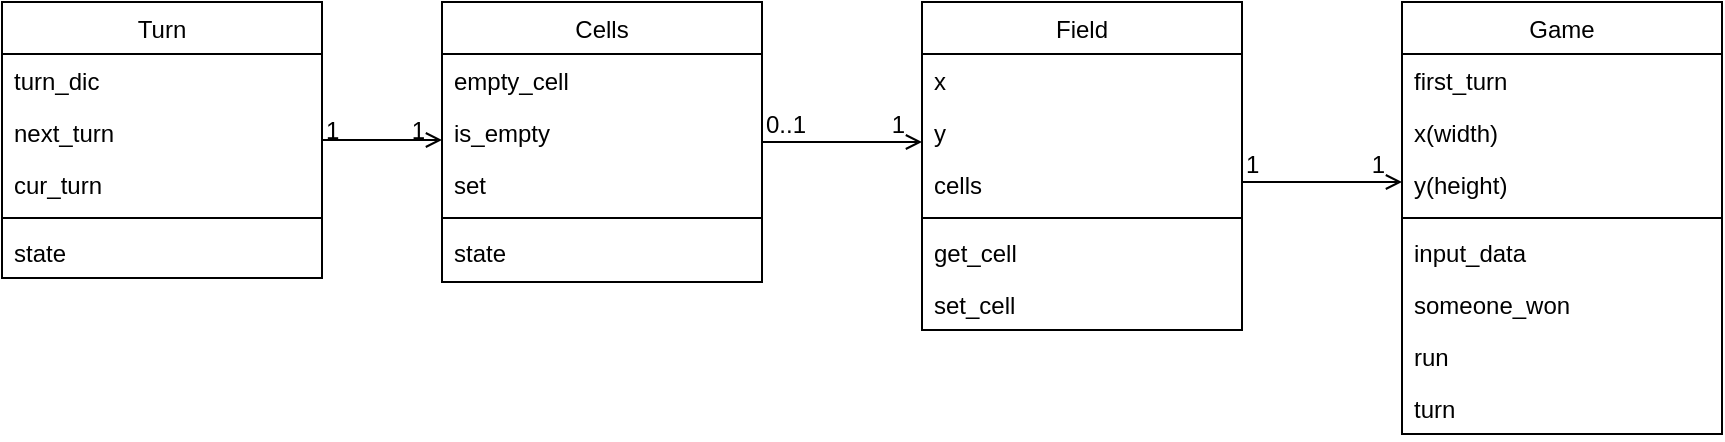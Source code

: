 <mxfile version="13.8.5" type="github">
  <diagram id="C5RBs43oDa-KdzZeNtuy" name="Page-1">
    <mxGraphModel dx="1698" dy="1188" grid="1" gridSize="10" guides="1" tooltips="1" connect="1" arrows="1" fold="1" page="1" pageScale="1" pageWidth="827" pageHeight="1169" math="0" shadow="0">
      <root>
        <mxCell id="WIyWlLk6GJQsqaUBKTNV-0" />
        <mxCell id="WIyWlLk6GJQsqaUBKTNV-1" parent="WIyWlLk6GJQsqaUBKTNV-0" />
        <mxCell id="zkfFHV4jXpPFQw0GAbJ--0" value="Turn" style="swimlane;fontStyle=0;align=center;verticalAlign=top;childLayout=stackLayout;horizontal=1;startSize=26;horizontalStack=0;resizeParent=1;resizeLast=0;collapsible=1;marginBottom=0;rounded=0;shadow=0;strokeWidth=1;" parent="WIyWlLk6GJQsqaUBKTNV-1" vertex="1">
          <mxGeometry x="220" y="120" width="160" height="138" as="geometry">
            <mxRectangle x="230" y="140" width="160" height="26" as="alternateBounds" />
          </mxGeometry>
        </mxCell>
        <mxCell id="zkfFHV4jXpPFQw0GAbJ--1" value="turn_dic" style="text;align=left;verticalAlign=top;spacingLeft=4;spacingRight=4;overflow=hidden;rotatable=0;points=[[0,0.5],[1,0.5]];portConstraint=eastwest;" parent="zkfFHV4jXpPFQw0GAbJ--0" vertex="1">
          <mxGeometry y="26" width="160" height="26" as="geometry" />
        </mxCell>
        <mxCell id="zkfFHV4jXpPFQw0GAbJ--2" value="next_turn" style="text;align=left;verticalAlign=top;spacingLeft=4;spacingRight=4;overflow=hidden;rotatable=0;points=[[0,0.5],[1,0.5]];portConstraint=eastwest;rounded=0;shadow=0;html=0;" parent="zkfFHV4jXpPFQw0GAbJ--0" vertex="1">
          <mxGeometry y="52" width="160" height="26" as="geometry" />
        </mxCell>
        <mxCell id="zkfFHV4jXpPFQw0GAbJ--3" value="cur_turn" style="text;align=left;verticalAlign=top;spacingLeft=4;spacingRight=4;overflow=hidden;rotatable=0;points=[[0,0.5],[1,0.5]];portConstraint=eastwest;rounded=0;shadow=0;html=0;" parent="zkfFHV4jXpPFQw0GAbJ--0" vertex="1">
          <mxGeometry y="78" width="160" height="26" as="geometry" />
        </mxCell>
        <mxCell id="zkfFHV4jXpPFQw0GAbJ--4" value="" style="line;html=1;strokeWidth=1;align=left;verticalAlign=middle;spacingTop=-1;spacingLeft=3;spacingRight=3;rotatable=0;labelPosition=right;points=[];portConstraint=eastwest;" parent="zkfFHV4jXpPFQw0GAbJ--0" vertex="1">
          <mxGeometry y="104" width="160" height="8" as="geometry" />
        </mxCell>
        <mxCell id="zkfFHV4jXpPFQw0GAbJ--5" value="state" style="text;align=left;verticalAlign=top;spacingLeft=4;spacingRight=4;overflow=hidden;rotatable=0;points=[[0,0.5],[1,0.5]];portConstraint=eastwest;" parent="zkfFHV4jXpPFQw0GAbJ--0" vertex="1">
          <mxGeometry y="112" width="160" height="26" as="geometry" />
        </mxCell>
        <mxCell id="zkfFHV4jXpPFQw0GAbJ--17" value="Cells" style="swimlane;fontStyle=0;align=center;verticalAlign=top;childLayout=stackLayout;horizontal=1;startSize=26;horizontalStack=0;resizeParent=1;resizeLast=0;collapsible=1;marginBottom=0;rounded=0;shadow=0;strokeWidth=1;" parent="WIyWlLk6GJQsqaUBKTNV-1" vertex="1">
          <mxGeometry x="440" y="120" width="160" height="140" as="geometry">
            <mxRectangle x="550" y="140" width="160" height="26" as="alternateBounds" />
          </mxGeometry>
        </mxCell>
        <mxCell id="uxFtuvgVOXPFypH4Ojqp-0" value="empty_cell" style="text;align=left;verticalAlign=top;spacingLeft=4;spacingRight=4;overflow=hidden;rotatable=0;points=[[0,0.5],[1,0.5]];portConstraint=eastwest;" vertex="1" parent="zkfFHV4jXpPFQw0GAbJ--17">
          <mxGeometry y="26" width="160" height="26" as="geometry" />
        </mxCell>
        <mxCell id="uxFtuvgVOXPFypH4Ojqp-1" value="is_empty" style="text;align=left;verticalAlign=top;spacingLeft=4;spacingRight=4;overflow=hidden;rotatable=0;points=[[0,0.5],[1,0.5]];portConstraint=eastwest;" vertex="1" parent="zkfFHV4jXpPFQw0GAbJ--17">
          <mxGeometry y="52" width="160" height="26" as="geometry" />
        </mxCell>
        <mxCell id="zkfFHV4jXpPFQw0GAbJ--18" value="set" style="text;align=left;verticalAlign=top;spacingLeft=4;spacingRight=4;overflow=hidden;rotatable=0;points=[[0,0.5],[1,0.5]];portConstraint=eastwest;" parent="zkfFHV4jXpPFQw0GAbJ--17" vertex="1">
          <mxGeometry y="78" width="160" height="26" as="geometry" />
        </mxCell>
        <mxCell id="zkfFHV4jXpPFQw0GAbJ--23" value="" style="line;html=1;strokeWidth=1;align=left;verticalAlign=middle;spacingTop=-1;spacingLeft=3;spacingRight=3;rotatable=0;labelPosition=right;points=[];portConstraint=eastwest;" parent="zkfFHV4jXpPFQw0GAbJ--17" vertex="1">
          <mxGeometry y="104" width="160" height="8" as="geometry" />
        </mxCell>
        <mxCell id="zkfFHV4jXpPFQw0GAbJ--24" value="state" style="text;align=left;verticalAlign=top;spacingLeft=4;spacingRight=4;overflow=hidden;rotatable=0;points=[[0,0.5],[1,0.5]];portConstraint=eastwest;" parent="zkfFHV4jXpPFQw0GAbJ--17" vertex="1">
          <mxGeometry y="112" width="160" height="26" as="geometry" />
        </mxCell>
        <mxCell id="zkfFHV4jXpPFQw0GAbJ--26" value="" style="endArrow=open;shadow=0;strokeWidth=1;rounded=0;endFill=1;edgeStyle=elbowEdgeStyle;elbow=vertical;" parent="WIyWlLk6GJQsqaUBKTNV-1" source="zkfFHV4jXpPFQw0GAbJ--0" target="zkfFHV4jXpPFQw0GAbJ--17" edge="1">
          <mxGeometry x="0.5" y="41" relative="1" as="geometry">
            <mxPoint x="380" y="192" as="sourcePoint" />
            <mxPoint x="540" y="192" as="targetPoint" />
            <mxPoint x="-40" y="32" as="offset" />
          </mxGeometry>
        </mxCell>
        <mxCell id="zkfFHV4jXpPFQw0GAbJ--27" value="1" style="resizable=0;align=left;verticalAlign=bottom;labelBackgroundColor=none;fontSize=12;" parent="zkfFHV4jXpPFQw0GAbJ--26" connectable="0" vertex="1">
          <mxGeometry x="-1" relative="1" as="geometry">
            <mxPoint y="4" as="offset" />
          </mxGeometry>
        </mxCell>
        <mxCell id="zkfFHV4jXpPFQw0GAbJ--28" value="1" style="resizable=0;align=right;verticalAlign=bottom;labelBackgroundColor=none;fontSize=12;" parent="zkfFHV4jXpPFQw0GAbJ--26" connectable="0" vertex="1">
          <mxGeometry x="1" relative="1" as="geometry">
            <mxPoint x="-7" y="4" as="offset" />
          </mxGeometry>
        </mxCell>
        <mxCell id="uxFtuvgVOXPFypH4Ojqp-2" value="Field" style="swimlane;fontStyle=0;align=center;verticalAlign=top;childLayout=stackLayout;horizontal=1;startSize=26;horizontalStack=0;resizeParent=1;resizeLast=0;collapsible=1;marginBottom=0;rounded=0;shadow=0;strokeWidth=1;" vertex="1" parent="WIyWlLk6GJQsqaUBKTNV-1">
          <mxGeometry x="680" y="120" width="160" height="164" as="geometry">
            <mxRectangle x="550" y="140" width="160" height="26" as="alternateBounds" />
          </mxGeometry>
        </mxCell>
        <mxCell id="uxFtuvgVOXPFypH4Ojqp-3" value="x" style="text;align=left;verticalAlign=top;spacingLeft=4;spacingRight=4;overflow=hidden;rotatable=0;points=[[0,0.5],[1,0.5]];portConstraint=eastwest;" vertex="1" parent="uxFtuvgVOXPFypH4Ojqp-2">
          <mxGeometry y="26" width="160" height="26" as="geometry" />
        </mxCell>
        <mxCell id="uxFtuvgVOXPFypH4Ojqp-4" value="y" style="text;align=left;verticalAlign=top;spacingLeft=4;spacingRight=4;overflow=hidden;rotatable=0;points=[[0,0.5],[1,0.5]];portConstraint=eastwest;" vertex="1" parent="uxFtuvgVOXPFypH4Ojqp-2">
          <mxGeometry y="52" width="160" height="26" as="geometry" />
        </mxCell>
        <mxCell id="uxFtuvgVOXPFypH4Ojqp-5" value="cells" style="text;align=left;verticalAlign=top;spacingLeft=4;spacingRight=4;overflow=hidden;rotatable=0;points=[[0,0.5],[1,0.5]];portConstraint=eastwest;" vertex="1" parent="uxFtuvgVOXPFypH4Ojqp-2">
          <mxGeometry y="78" width="160" height="26" as="geometry" />
        </mxCell>
        <mxCell id="uxFtuvgVOXPFypH4Ojqp-6" value="" style="line;html=1;strokeWidth=1;align=left;verticalAlign=middle;spacingTop=-1;spacingLeft=3;spacingRight=3;rotatable=0;labelPosition=right;points=[];portConstraint=eastwest;" vertex="1" parent="uxFtuvgVOXPFypH4Ojqp-2">
          <mxGeometry y="104" width="160" height="8" as="geometry" />
        </mxCell>
        <mxCell id="uxFtuvgVOXPFypH4Ojqp-7" value="get_cell" style="text;align=left;verticalAlign=top;spacingLeft=4;spacingRight=4;overflow=hidden;rotatable=0;points=[[0,0.5],[1,0.5]];portConstraint=eastwest;" vertex="1" parent="uxFtuvgVOXPFypH4Ojqp-2">
          <mxGeometry y="112" width="160" height="26" as="geometry" />
        </mxCell>
        <mxCell id="uxFtuvgVOXPFypH4Ojqp-9" value="set_cell" style="text;align=left;verticalAlign=top;spacingLeft=4;spacingRight=4;overflow=hidden;rotatable=0;points=[[0,0.5],[1,0.5]];portConstraint=eastwest;" vertex="1" parent="uxFtuvgVOXPFypH4Ojqp-2">
          <mxGeometry y="138" width="160" height="26" as="geometry" />
        </mxCell>
        <mxCell id="uxFtuvgVOXPFypH4Ojqp-10" value="Game" style="swimlane;fontStyle=0;align=center;verticalAlign=top;childLayout=stackLayout;horizontal=1;startSize=26;horizontalStack=0;resizeParent=1;resizeLast=0;collapsible=1;marginBottom=0;rounded=0;shadow=0;strokeWidth=1;" vertex="1" parent="WIyWlLk6GJQsqaUBKTNV-1">
          <mxGeometry x="920" y="120" width="160" height="216" as="geometry">
            <mxRectangle x="550" y="140" width="160" height="26" as="alternateBounds" />
          </mxGeometry>
        </mxCell>
        <mxCell id="uxFtuvgVOXPFypH4Ojqp-11" value="first_turn" style="text;align=left;verticalAlign=top;spacingLeft=4;spacingRight=4;overflow=hidden;rotatable=0;points=[[0,0.5],[1,0.5]];portConstraint=eastwest;" vertex="1" parent="uxFtuvgVOXPFypH4Ojqp-10">
          <mxGeometry y="26" width="160" height="26" as="geometry" />
        </mxCell>
        <mxCell id="uxFtuvgVOXPFypH4Ojqp-12" value="x(width)" style="text;align=left;verticalAlign=top;spacingLeft=4;spacingRight=4;overflow=hidden;rotatable=0;points=[[0,0.5],[1,0.5]];portConstraint=eastwest;" vertex="1" parent="uxFtuvgVOXPFypH4Ojqp-10">
          <mxGeometry y="52" width="160" height="26" as="geometry" />
        </mxCell>
        <mxCell id="uxFtuvgVOXPFypH4Ojqp-21" value="y(height)" style="text;align=left;verticalAlign=top;spacingLeft=4;spacingRight=4;overflow=hidden;rotatable=0;points=[[0,0.5],[1,0.5]];portConstraint=eastwest;" vertex="1" parent="uxFtuvgVOXPFypH4Ojqp-10">
          <mxGeometry y="78" width="160" height="26" as="geometry" />
        </mxCell>
        <mxCell id="uxFtuvgVOXPFypH4Ojqp-14" value="" style="line;html=1;strokeWidth=1;align=left;verticalAlign=middle;spacingTop=-1;spacingLeft=3;spacingRight=3;rotatable=0;labelPosition=right;points=[];portConstraint=eastwest;" vertex="1" parent="uxFtuvgVOXPFypH4Ojqp-10">
          <mxGeometry y="104" width="160" height="8" as="geometry" />
        </mxCell>
        <mxCell id="uxFtuvgVOXPFypH4Ojqp-15" value="input_data" style="text;align=left;verticalAlign=top;spacingLeft=4;spacingRight=4;overflow=hidden;rotatable=0;points=[[0,0.5],[1,0.5]];portConstraint=eastwest;" vertex="1" parent="uxFtuvgVOXPFypH4Ojqp-10">
          <mxGeometry y="112" width="160" height="26" as="geometry" />
        </mxCell>
        <mxCell id="uxFtuvgVOXPFypH4Ojqp-20" value="someone_won" style="text;align=left;verticalAlign=top;spacingLeft=4;spacingRight=4;overflow=hidden;rotatable=0;points=[[0,0.5],[1,0.5]];portConstraint=eastwest;" vertex="1" parent="uxFtuvgVOXPFypH4Ojqp-10">
          <mxGeometry y="138" width="160" height="26" as="geometry" />
        </mxCell>
        <mxCell id="uxFtuvgVOXPFypH4Ojqp-16" value="run" style="text;align=left;verticalAlign=top;spacingLeft=4;spacingRight=4;overflow=hidden;rotatable=0;points=[[0,0.5],[1,0.5]];portConstraint=eastwest;" vertex="1" parent="uxFtuvgVOXPFypH4Ojqp-10">
          <mxGeometry y="164" width="160" height="26" as="geometry" />
        </mxCell>
        <mxCell id="uxFtuvgVOXPFypH4Ojqp-18" value="turn" style="text;align=left;verticalAlign=top;spacingLeft=4;spacingRight=4;overflow=hidden;rotatable=0;points=[[0,0.5],[1,0.5]];portConstraint=eastwest;" vertex="1" parent="uxFtuvgVOXPFypH4Ojqp-10">
          <mxGeometry y="190" width="160" height="26" as="geometry" />
        </mxCell>
        <mxCell id="uxFtuvgVOXPFypH4Ojqp-22" value="" style="endArrow=open;shadow=0;strokeWidth=1;rounded=0;endFill=1;edgeStyle=elbowEdgeStyle;elbow=vertical;entryX=0;entryY=0.692;entryDx=0;entryDy=0;entryPerimeter=0;" edge="1" parent="WIyWlLk6GJQsqaUBKTNV-1" target="uxFtuvgVOXPFypH4Ojqp-4">
          <mxGeometry x="0.5" y="41" relative="1" as="geometry">
            <mxPoint x="600" y="199.048" as="sourcePoint" />
            <mxPoint x="670" y="191" as="targetPoint" />
            <mxPoint x="-40" y="32" as="offset" />
            <Array as="points">
              <mxPoint x="830" y="190" />
            </Array>
          </mxGeometry>
        </mxCell>
        <mxCell id="uxFtuvgVOXPFypH4Ojqp-23" value="0..1" style="resizable=0;align=left;verticalAlign=bottom;labelBackgroundColor=none;fontSize=12;" connectable="0" vertex="1" parent="uxFtuvgVOXPFypH4Ojqp-22">
          <mxGeometry x="-1" relative="1" as="geometry">
            <mxPoint y="-9.05" as="offset" />
          </mxGeometry>
        </mxCell>
        <mxCell id="uxFtuvgVOXPFypH4Ojqp-24" value="1" style="resizable=0;align=right;verticalAlign=bottom;labelBackgroundColor=none;fontSize=12;" connectable="0" vertex="1" parent="uxFtuvgVOXPFypH4Ojqp-22">
          <mxGeometry x="1" relative="1" as="geometry">
            <mxPoint x="-7" y="0.12" as="offset" />
          </mxGeometry>
        </mxCell>
        <mxCell id="uxFtuvgVOXPFypH4Ojqp-25" value="" style="endArrow=open;shadow=0;strokeWidth=1;rounded=0;endFill=1;edgeStyle=elbowEdgeStyle;elbow=vertical;entryX=0;entryY=0.138;entryDx=0;entryDy=0;entryPerimeter=0;" edge="1" parent="WIyWlLk6GJQsqaUBKTNV-1">
          <mxGeometry x="0.5" y="41" relative="1" as="geometry">
            <mxPoint x="840" y="210.003" as="sourcePoint" />
            <mxPoint x="920" y="210.008" as="targetPoint" />
            <mxPoint x="-40" y="32" as="offset" />
          </mxGeometry>
        </mxCell>
        <mxCell id="uxFtuvgVOXPFypH4Ojqp-26" value="1" style="resizable=0;align=left;verticalAlign=bottom;labelBackgroundColor=none;fontSize=12;" connectable="0" vertex="1" parent="uxFtuvgVOXPFypH4Ojqp-25">
          <mxGeometry x="-1" relative="1" as="geometry">
            <mxPoint y="-0.06" as="offset" />
          </mxGeometry>
        </mxCell>
        <mxCell id="uxFtuvgVOXPFypH4Ojqp-27" value="1" style="resizable=0;align=right;verticalAlign=bottom;labelBackgroundColor=none;fontSize=12;" connectable="0" vertex="1" parent="uxFtuvgVOXPFypH4Ojqp-25">
          <mxGeometry x="1" relative="1" as="geometry">
            <mxPoint x="-7" y="-0.11" as="offset" />
          </mxGeometry>
        </mxCell>
      </root>
    </mxGraphModel>
  </diagram>
</mxfile>
